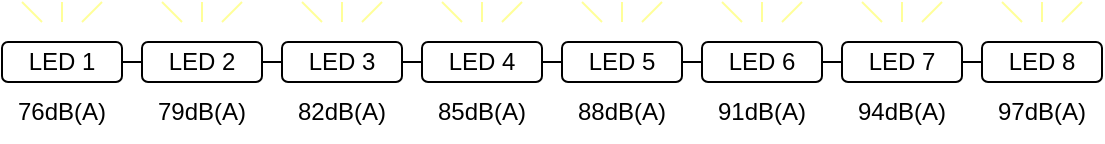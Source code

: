 <mxfile version="18.1.3" type="device"><diagram id="haAGlGH4N4o0AyCgUU4u" name="Seite-1"><mxGraphModel dx="741" dy="464" grid="1" gridSize="10" guides="1" tooltips="1" connect="1" arrows="1" fold="1" page="1" pageScale="1" pageWidth="827" pageHeight="1169" math="0" shadow="0"><root><mxCell id="0"/><mxCell id="1" parent="0"/><mxCell id="eY9v84JVX7Ayxs2Ahl-2-3" value="LED 1" style="rounded=1;whiteSpace=wrap;html=1;" vertex="1" parent="1"><mxGeometry x="160" y="340" width="60" height="20" as="geometry"/></mxCell><mxCell id="eY9v84JVX7Ayxs2Ahl-2-4" value="LED 2" style="rounded=1;whiteSpace=wrap;html=1;" vertex="1" parent="1"><mxGeometry x="230" y="340" width="60" height="20" as="geometry"/></mxCell><mxCell id="eY9v84JVX7Ayxs2Ahl-2-6" value="" style="endArrow=none;html=1;rounded=0;exitX=1;exitY=0.5;exitDx=0;exitDy=0;entryX=0;entryY=0.5;entryDx=0;entryDy=0;" edge="1" parent="1" source="eY9v84JVX7Ayxs2Ahl-2-3" target="eY9v84JVX7Ayxs2Ahl-2-4"><mxGeometry width="50" height="50" relative="1" as="geometry"><mxPoint x="290" y="350" as="sourcePoint"/><mxPoint x="340" y="300" as="targetPoint"/></mxGeometry></mxCell><mxCell id="eY9v84JVX7Ayxs2Ahl-2-7" value="LED 3" style="rounded=1;whiteSpace=wrap;html=1;" vertex="1" parent="1"><mxGeometry x="300" y="340" width="60" height="20" as="geometry"/></mxCell><mxCell id="eY9v84JVX7Ayxs2Ahl-2-8" value="" style="endArrow=none;html=1;rounded=0;entryX=0;entryY=0.5;entryDx=0;entryDy=0;exitX=1;exitY=0.5;exitDx=0;exitDy=0;" edge="1" parent="1" target="eY9v84JVX7Ayxs2Ahl-2-7" source="eY9v84JVX7Ayxs2Ahl-2-4"><mxGeometry width="50" height="50" relative="1" as="geometry"><mxPoint x="290" y="370" as="sourcePoint"/><mxPoint x="410" y="300" as="targetPoint"/><Array as="points"/></mxGeometry></mxCell><mxCell id="eY9v84JVX7Ayxs2Ahl-2-9" value="LED 4" style="rounded=1;whiteSpace=wrap;html=1;" vertex="1" parent="1"><mxGeometry x="370" y="340" width="60" height="20" as="geometry"/></mxCell><mxCell id="eY9v84JVX7Ayxs2Ahl-2-12" value="LED 5" style="rounded=1;whiteSpace=wrap;html=1;" vertex="1" parent="1"><mxGeometry x="440" y="340" width="60" height="20" as="geometry"/></mxCell><mxCell id="eY9v84JVX7Ayxs2Ahl-2-13" value="LED 6" style="rounded=1;whiteSpace=wrap;html=1;" vertex="1" parent="1"><mxGeometry x="510" y="340" width="60" height="20" as="geometry"/></mxCell><mxCell id="eY9v84JVX7Ayxs2Ahl-2-14" value="LED 7" style="rounded=1;whiteSpace=wrap;html=1;" vertex="1" parent="1"><mxGeometry x="580" y="340" width="60" height="20" as="geometry"/></mxCell><mxCell id="eY9v84JVX7Ayxs2Ahl-2-15" value="LED 8" style="rounded=1;whiteSpace=wrap;html=1;" vertex="1" parent="1"><mxGeometry x="650" y="340" width="60" height="20" as="geometry"/></mxCell><mxCell id="eY9v84JVX7Ayxs2Ahl-2-16" value="" style="endArrow=none;html=1;rounded=0;entryX=0;entryY=0.5;entryDx=0;entryDy=0;exitX=1;exitY=0.5;exitDx=0;exitDy=0;" edge="1" parent="1" source="eY9v84JVX7Ayxs2Ahl-2-9" target="eY9v84JVX7Ayxs2Ahl-2-12"><mxGeometry width="50" height="50" relative="1" as="geometry"><mxPoint x="420" y="390" as="sourcePoint"/><mxPoint x="470" y="340" as="targetPoint"/></mxGeometry></mxCell><mxCell id="eY9v84JVX7Ayxs2Ahl-2-17" value="" style="endArrow=none;html=1;rounded=0;exitX=1;exitY=0.5;exitDx=0;exitDy=0;entryX=0;entryY=0.5;entryDx=0;entryDy=0;" edge="1" parent="1" source="eY9v84JVX7Ayxs2Ahl-2-7" target="eY9v84JVX7Ayxs2Ahl-2-9"><mxGeometry width="50" height="50" relative="1" as="geometry"><mxPoint x="420" y="390" as="sourcePoint"/><mxPoint x="470" y="340" as="targetPoint"/></mxGeometry></mxCell><mxCell id="eY9v84JVX7Ayxs2Ahl-2-18" value="" style="endArrow=none;html=1;rounded=0;entryX=0;entryY=0.5;entryDx=0;entryDy=0;exitX=1;exitY=0.5;exitDx=0;exitDy=0;" edge="1" parent="1" source="eY9v84JVX7Ayxs2Ahl-2-12" target="eY9v84JVX7Ayxs2Ahl-2-13"><mxGeometry width="50" height="50" relative="1" as="geometry"><mxPoint x="430" y="410" as="sourcePoint"/><mxPoint x="480" y="360" as="targetPoint"/></mxGeometry></mxCell><mxCell id="eY9v84JVX7Ayxs2Ahl-2-19" value="" style="endArrow=none;html=1;rounded=0;entryX=0;entryY=0.5;entryDx=0;entryDy=0;exitX=1;exitY=0.5;exitDx=0;exitDy=0;" edge="1" parent="1" source="eY9v84JVX7Ayxs2Ahl-2-13" target="eY9v84JVX7Ayxs2Ahl-2-14"><mxGeometry width="50" height="50" relative="1" as="geometry"><mxPoint x="430" y="410" as="sourcePoint"/><mxPoint x="480" y="360" as="targetPoint"/></mxGeometry></mxCell><mxCell id="eY9v84JVX7Ayxs2Ahl-2-20" value="" style="endArrow=none;html=1;rounded=0;entryX=0;entryY=0.5;entryDx=0;entryDy=0;exitX=1;exitY=0.5;exitDx=0;exitDy=0;" edge="1" parent="1" source="eY9v84JVX7Ayxs2Ahl-2-14" target="eY9v84JVX7Ayxs2Ahl-2-15"><mxGeometry width="50" height="50" relative="1" as="geometry"><mxPoint x="430" y="410" as="sourcePoint"/><mxPoint x="480" y="360" as="targetPoint"/></mxGeometry></mxCell><mxCell id="eY9v84JVX7Ayxs2Ahl-2-21" value="" style="endArrow=none;html=1;rounded=0;strokeColor=#FFFF99;" edge="1" parent="1"><mxGeometry width="50" height="50" relative="1" as="geometry"><mxPoint x="400" y="330" as="sourcePoint"/><mxPoint x="400" y="320" as="targetPoint"/></mxGeometry></mxCell><mxCell id="eY9v84JVX7Ayxs2Ahl-2-22" value="" style="endArrow=none;html=1;rounded=0;strokeColor=#FFFF99;" edge="1" parent="1"><mxGeometry width="50" height="50" relative="1" as="geometry"><mxPoint x="410" y="330" as="sourcePoint"/><mxPoint x="420" y="320" as="targetPoint"/></mxGeometry></mxCell><mxCell id="eY9v84JVX7Ayxs2Ahl-2-23" value="" style="endArrow=none;html=1;rounded=0;strokeColor=#FFFF99;" edge="1" parent="1"><mxGeometry width="50" height="50" relative="1" as="geometry"><mxPoint x="390" y="330" as="sourcePoint"/><mxPoint x="380" y="320" as="targetPoint"/></mxGeometry></mxCell><mxCell id="eY9v84JVX7Ayxs2Ahl-2-24" value="" style="endArrow=none;html=1;rounded=0;strokeColor=#FFFF99;" edge="1" parent="1"><mxGeometry width="50" height="50" relative="1" as="geometry"><mxPoint x="470" y="330" as="sourcePoint"/><mxPoint x="470" y="320" as="targetPoint"/></mxGeometry></mxCell><mxCell id="eY9v84JVX7Ayxs2Ahl-2-25" value="" style="endArrow=none;html=1;rounded=0;strokeColor=#FFFF99;" edge="1" parent="1"><mxGeometry width="50" height="50" relative="1" as="geometry"><mxPoint x="480" y="330" as="sourcePoint"/><mxPoint x="490" y="320" as="targetPoint"/></mxGeometry></mxCell><mxCell id="eY9v84JVX7Ayxs2Ahl-2-26" value="" style="endArrow=none;html=1;rounded=0;strokeColor=#FFFF99;" edge="1" parent="1"><mxGeometry width="50" height="50" relative="1" as="geometry"><mxPoint x="460" y="330" as="sourcePoint"/><mxPoint x="450" y="320" as="targetPoint"/></mxGeometry></mxCell><mxCell id="eY9v84JVX7Ayxs2Ahl-2-27" value="" style="endArrow=none;html=1;rounded=0;strokeColor=#FFFF99;" edge="1" parent="1"><mxGeometry width="50" height="50" relative="1" as="geometry"><mxPoint x="540" y="330" as="sourcePoint"/><mxPoint x="540" y="320" as="targetPoint"/></mxGeometry></mxCell><mxCell id="eY9v84JVX7Ayxs2Ahl-2-28" value="" style="endArrow=none;html=1;rounded=0;strokeColor=#FFFF99;" edge="1" parent="1"><mxGeometry width="50" height="50" relative="1" as="geometry"><mxPoint x="550" y="330" as="sourcePoint"/><mxPoint x="560" y="320" as="targetPoint"/></mxGeometry></mxCell><mxCell id="eY9v84JVX7Ayxs2Ahl-2-29" value="" style="endArrow=none;html=1;rounded=0;strokeColor=#FFFF99;" edge="1" parent="1"><mxGeometry width="50" height="50" relative="1" as="geometry"><mxPoint x="530" y="330" as="sourcePoint"/><mxPoint x="520" y="320" as="targetPoint"/></mxGeometry></mxCell><mxCell id="eY9v84JVX7Ayxs2Ahl-2-30" value="" style="endArrow=none;html=1;rounded=0;strokeColor=#FFFF99;" edge="1" parent="1"><mxGeometry width="50" height="50" relative="1" as="geometry"><mxPoint x="610" y="330" as="sourcePoint"/><mxPoint x="610" y="320" as="targetPoint"/></mxGeometry></mxCell><mxCell id="eY9v84JVX7Ayxs2Ahl-2-31" value="" style="endArrow=none;html=1;rounded=0;strokeColor=#FFFF99;" edge="1" parent="1"><mxGeometry width="50" height="50" relative="1" as="geometry"><mxPoint x="620" y="330" as="sourcePoint"/><mxPoint x="630" y="320" as="targetPoint"/></mxGeometry></mxCell><mxCell id="eY9v84JVX7Ayxs2Ahl-2-32" value="" style="endArrow=none;html=1;rounded=0;strokeColor=#FFFF99;" edge="1" parent="1"><mxGeometry width="50" height="50" relative="1" as="geometry"><mxPoint x="600" y="330" as="sourcePoint"/><mxPoint x="590" y="320" as="targetPoint"/></mxGeometry></mxCell><mxCell id="eY9v84JVX7Ayxs2Ahl-2-33" value="" style="endArrow=none;html=1;rounded=0;strokeColor=#FFFF99;" edge="1" parent="1"><mxGeometry width="50" height="50" relative="1" as="geometry"><mxPoint x="680" y="330" as="sourcePoint"/><mxPoint x="680" y="320" as="targetPoint"/></mxGeometry></mxCell><mxCell id="eY9v84JVX7Ayxs2Ahl-2-34" value="" style="endArrow=none;html=1;rounded=0;strokeColor=#FFFF99;" edge="1" parent="1"><mxGeometry width="50" height="50" relative="1" as="geometry"><mxPoint x="690" y="330" as="sourcePoint"/><mxPoint x="700" y="320" as="targetPoint"/></mxGeometry></mxCell><mxCell id="eY9v84JVX7Ayxs2Ahl-2-35" value="" style="endArrow=none;html=1;rounded=0;strokeColor=#FFFF99;" edge="1" parent="1"><mxGeometry width="50" height="50" relative="1" as="geometry"><mxPoint x="670" y="330" as="sourcePoint"/><mxPoint x="660" y="320" as="targetPoint"/></mxGeometry></mxCell><mxCell id="eY9v84JVX7Ayxs2Ahl-2-36" value="" style="endArrow=none;html=1;rounded=0;strokeColor=#FFFF99;" edge="1" parent="1"><mxGeometry width="50" height="50" relative="1" as="geometry"><mxPoint x="190" y="330" as="sourcePoint"/><mxPoint x="190" y="320" as="targetPoint"/></mxGeometry></mxCell><mxCell id="eY9v84JVX7Ayxs2Ahl-2-37" value="" style="endArrow=none;html=1;rounded=0;strokeColor=#FFFF99;" edge="1" parent="1"><mxGeometry width="50" height="50" relative="1" as="geometry"><mxPoint x="200" y="330" as="sourcePoint"/><mxPoint x="210" y="320" as="targetPoint"/></mxGeometry></mxCell><mxCell id="eY9v84JVX7Ayxs2Ahl-2-38" value="" style="endArrow=none;html=1;rounded=0;strokeColor=#FFFF99;" edge="1" parent="1"><mxGeometry width="50" height="50" relative="1" as="geometry"><mxPoint x="180" y="330" as="sourcePoint"/><mxPoint x="170" y="320" as="targetPoint"/></mxGeometry></mxCell><mxCell id="eY9v84JVX7Ayxs2Ahl-2-39" value="" style="endArrow=none;html=1;rounded=0;strokeColor=#FFFF99;" edge="1" parent="1"><mxGeometry width="50" height="50" relative="1" as="geometry"><mxPoint x="260" y="330" as="sourcePoint"/><mxPoint x="260" y="320" as="targetPoint"/></mxGeometry></mxCell><mxCell id="eY9v84JVX7Ayxs2Ahl-2-40" value="" style="endArrow=none;html=1;rounded=0;strokeColor=#FFFF99;" edge="1" parent="1"><mxGeometry width="50" height="50" relative="1" as="geometry"><mxPoint x="270" y="330" as="sourcePoint"/><mxPoint x="280" y="320" as="targetPoint"/></mxGeometry></mxCell><mxCell id="eY9v84JVX7Ayxs2Ahl-2-41" value="" style="endArrow=none;html=1;rounded=0;strokeColor=#FFFF99;" edge="1" parent="1"><mxGeometry width="50" height="50" relative="1" as="geometry"><mxPoint x="250" y="330" as="sourcePoint"/><mxPoint x="240" y="320" as="targetPoint"/></mxGeometry></mxCell><mxCell id="eY9v84JVX7Ayxs2Ahl-2-42" value="" style="endArrow=none;html=1;rounded=0;strokeColor=#FFFF99;" edge="1" parent="1"><mxGeometry width="50" height="50" relative="1" as="geometry"><mxPoint x="330" y="330" as="sourcePoint"/><mxPoint x="330" y="320" as="targetPoint"/></mxGeometry></mxCell><mxCell id="eY9v84JVX7Ayxs2Ahl-2-43" value="" style="endArrow=none;html=1;rounded=0;strokeColor=#FFFF99;" edge="1" parent="1"><mxGeometry width="50" height="50" relative="1" as="geometry"><mxPoint x="340" y="330" as="sourcePoint"/><mxPoint x="350" y="320" as="targetPoint"/></mxGeometry></mxCell><mxCell id="eY9v84JVX7Ayxs2Ahl-2-44" value="" style="endArrow=none;html=1;rounded=0;strokeColor=#FFFF99;" edge="1" parent="1"><mxGeometry width="50" height="50" relative="1" as="geometry"><mxPoint x="320" y="330" as="sourcePoint"/><mxPoint x="310" y="320" as="targetPoint"/></mxGeometry></mxCell><mxCell id="eY9v84JVX7Ayxs2Ahl-2-45" value="85dB(A)&lt;span style=&quot;color: rgba(0, 0, 0, 0); font-family: monospace; font-size: 0px; text-align: start;&quot;&gt;%3CmxGraphModel%3E%3Croot%3E%3CmxCell%20id%3D%220%22%2F%3E%3CmxCell%20id%3D%221%22%20parent%3D%220%22%2F%3E%3CmxCell%20id%3D%222%22%20value%3D%22%22%20style%3D%22endArrow%3Dnone%3Bhtml%3D1%3Brounded%3D0%3BstrokeColor%3D%23FFFF99%3B%22%20edge%3D%221%22%20parent%3D%221%22%3E%3CmxGeometry%20width%3D%2250%22%20height%3D%2250%22%20relative%3D%221%22%20as%3D%22geometry%22%3E%3CmxPoint%20x%3D%22190%22%20y%3D%22330%22%20as%3D%22sourcePoint%22%2F%3E%3CmxPoint%20x%3D%22190%22%20y%3D%22320%22%20as%3D%22targetPoint%22%2F%3E%3C%2FmxGeometry%3E%3C%2FmxCell%3E%3CmxCell%20id%3D%223%22%20value%3D%22%22%20style%3D%22endArrow%3Dnone%3Bhtml%3D1%3Brounded%3D0%3BstrokeColor%3D%23FFFF99%3B%22%20edge%3D%221%22%20parent%3D%221%22%3E%3CmxGeometry%20width%3D%2250%22%20height%3D%2250%22%20relative%3D%221%22%20as%3D%22geometry%22%3E%3CmxPoint%20x%3D%22200%22%20y%3D%22330%22%20as%3D%22sourcePoint%22%2F%3E%3CmxPoint%20x%3D%22210%22%20y%3D%22320%22%20as%3D%22targetPoint%22%2F%3E%3C%2FmxGeometry%3E%3C%2FmxCell%3E%3CmxCell%20id%3D%224%22%20value%3D%22%22%20style%3D%22endArrow%3Dnone%3Bhtml%3D1%3Brounded%3D0%3BstrokeColor%3D%23FFFF99%3B%22%20edge%3D%221%22%20parent%3D%221%22%3E%3CmxGeometry%20width%3D%2250%22%20height%3D%2250%22%20relative%3D%221%22%20as%3D%22geometry%22%3E%3CmxPoint%20x%3D%22180%22%20y%3D%22330%22%20as%3D%22sourcePoint%22%2F%3E%3CmxPoint%20x%3D%22170%22%20y%3D%22320%22%20as%3D%22targetPoint%22%2F%3E%3C%2FmxGeometry%3E%3C%2FmxCell%3E%3C%2Froot%3E%3C%2FmxGraphModel%3E&lt;/span&gt;" style="text;html=1;strokeColor=none;fillColor=none;align=center;verticalAlign=middle;whiteSpace=wrap;rounded=0;" vertex="1" parent="1"><mxGeometry x="370" y="360" width="60" height="30" as="geometry"/></mxCell><mxCell id="eY9v84JVX7Ayxs2Ahl-2-46" value="88dB(A)&lt;span style=&quot;color: rgba(0, 0, 0, 0); font-family: monospace; font-size: 0px; text-align: start;&quot;&gt;%3CmxGraphModel%3E%3Croot%3E%3CmxCell%20id%3D%220%22%2F%3E%3CmxCell%20id%3D%221%22%20parent%3D%220%22%2F%3E%3CmxCell%20id%3D%222%22%20value%3D%22%22%20style%3D%22endArrow%3Dnone%3Bhtml%3D1%3Brounded%3D0%3BstrokeColor%3D%23FFFF99%3B%22%20edge%3D%221%22%20parent%3D%221%22%3E%3CmxGeometry%20width%3D%2250%22%20height%3D%2250%22%20relative%3D%221%22%20as%3D%22geometry%22%3E%3CmxPoint%20x%3D%22190%22%20y%3D%22330%22%20as%3D%22sourcePoint%22%2F%3E%3CmxPoint%20x%3D%22190%22%20y%3D%22320%22%20as%3D%22targetPoint%22%2F%3E%3C%2FmxGeometry%3E%3C%2FmxCell%3E%3CmxCell%20id%3D%223%22%20value%3D%22%22%20style%3D%22endArrow%3Dnone%3Bhtml%3D1%3Brounded%3D0%3BstrokeColor%3D%23FFFF99%3B%22%20edge%3D%221%22%20parent%3D%221%22%3E%3CmxGeometry%20width%3D%2250%22%20height%3D%2250%22%20relative%3D%221%22%20as%3D%22geometry%22%3E%3CmxPoint%20x%3D%22200%22%20y%3D%22330%22%20as%3D%22sourcePoint%22%2F%3E%3CmxPoint%20x%3D%22210%22%20y%3D%22320%22%20as%3D%22targetPoint%22%2F%3E%3C%2FmxGeometry%3E%3C%2FmxCell%3E%3CmxCell%20id%3D%224%22%20value%3D%22%22%20style%3D%22endArrow%3Dnone%3Bhtml%3D1%3Brounded%3D0%3BstrokeColor%3D%23FFFF99%3B%22%20edge%3D%221%22%20parent%3D%221%22%3E%3CmxGeometry%20width%3D%2250%22%20height%3D%2250%22%20relative%3D%221%22%20as%3D%22geometry%22%3E%3CmxPoint%20x%3D%22180%22%20y%3D%22330%22%20as%3D%22sourcePoint%22%2F%3E%3CmxPoint%20x%3D%22170%22%20y%3D%22320%22%20as%3D%22targetPoint%22%2F%3E%3C%2FmxGeometry%3E%3C%2FmxCell%3E%3C%2Froot%3E%3C%2FmxGraphModel%3E&lt;/span&gt;" style="text;html=1;strokeColor=none;fillColor=none;align=center;verticalAlign=middle;whiteSpace=wrap;rounded=0;" vertex="1" parent="1"><mxGeometry x="440" y="360" width="60" height="30" as="geometry"/></mxCell><mxCell id="eY9v84JVX7Ayxs2Ahl-2-47" value="91dB(A)&lt;span style=&quot;color: rgba(0, 0, 0, 0); font-family: monospace; font-size: 0px; text-align: start;&quot;&gt;%3CmxGraphModel%3E%3Croot%3E%3CmxCell%20id%3D%220%22%2F%3E%3CmxCell%20id%3D%221%22%20parent%3D%220%22%2F%3E%3CmxCell%20id%3D%222%22%20value%3D%22%22%20style%3D%22endArrow%3Dnone%3Bhtml%3D1%3Brounded%3D0%3BstrokeColor%3D%23FFFF99%3B%22%20edge%3D%221%22%20parent%3D%221%22%3E%3CmxGeometry%20width%3D%2250%22%20height%3D%2250%22%20relative%3D%221%22%20as%3D%22geometry%22%3E%3CmxPoint%20x%3D%22190%22%20y%3D%22330%22%20as%3D%22sourcePoint%22%2F%3E%3CmxPoint%20x%3D%22190%22%20y%3D%22320%22%20as%3D%22targetPoint%22%2F%3E%3C%2FmxGeometry%3E%3C%2FmxCell%3E%3CmxCell%20id%3D%223%22%20value%3D%22%22%20style%3D%22endArrow%3Dnone%3Bhtml%3D1%3Brounded%3D0%3BstrokeColor%3D%23FFFF99%3B%22%20edge%3D%221%22%20parent%3D%221%22%3E%3CmxGeometry%20width%3D%2250%22%20height%3D%2250%22%20relative%3D%221%22%20as%3D%22geometry%22%3E%3CmxPoint%20x%3D%22200%22%20y%3D%22330%22%20as%3D%22sourcePoint%22%2F%3E%3CmxPoint%20x%3D%22210%22%20y%3D%22320%22%20as%3D%22targetPoint%22%2F%3E%3C%2FmxGeometry%3E%3C%2FmxCell%3E%3CmxCell%20id%3D%224%22%20value%3D%22%22%20style%3D%22endArrow%3Dnone%3Bhtml%3D1%3Brounded%3D0%3BstrokeColor%3D%23FFFF99%3B%22%20edge%3D%221%22%20parent%3D%221%22%3E%3CmxGeometry%20width%3D%2250%22%20height%3D%2250%22%20relative%3D%221%22%20as%3D%22geometry%22%3E%3CmxPoint%20x%3D%22180%22%20y%3D%22330%22%20as%3D%22sourcePoint%22%2F%3E%3CmxPoint%20x%3D%22170%22%20y%3D%22320%22%20as%3D%22targetPoint%22%2F%3E%3C%2FmxGeometry%3E%3C%2FmxCell%3E%3C%2Froot%3E%3C%2FmxGraphModel%3E&lt;/span&gt;" style="text;html=1;strokeColor=none;fillColor=none;align=center;verticalAlign=middle;whiteSpace=wrap;rounded=0;" vertex="1" parent="1"><mxGeometry x="510" y="360" width="60" height="30" as="geometry"/></mxCell><mxCell id="eY9v84JVX7Ayxs2Ahl-2-48" value="94dB(A)&lt;span style=&quot;color: rgba(0, 0, 0, 0); font-family: monospace; font-size: 0px; text-align: start;&quot;&gt;%3CmxGraphModel%3E%3Croot%3E%3CmxCell%20id%3D%220%22%2F%3E%3CmxCell%20id%3D%221%22%20parent%3D%220%22%2F%3E%3CmxCell%20id%3D%222%22%20value%3D%22%22%20style%3D%22endArrow%3Dnone%3Bhtml%3D1%3Brounded%3D0%3BstrokeColor%3D%23FFFF99%3B%22%20edge%3D%221%22%20parent%3D%221%22%3E%3CmxGeometry%20width%3D%2250%22%20height%3D%2250%22%20relative%3D%221%22%20as%3D%22geometry%22%3E%3CmxPoint%20x%3D%22190%22%20y%3D%22330%22%20as%3D%22sourcePoint%22%2F%3E%3CmxPoint%20x%3D%22190%22%20y%3D%22320%22%20as%3D%22targetPoint%22%2F%3E%3C%2FmxGeometry%3E%3C%2FmxCell%3E%3CmxCell%20id%3D%223%22%20value%3D%22%22%20style%3D%22endArrow%3Dnone%3Bhtml%3D1%3Brounded%3D0%3BstrokeColor%3D%23FFFF99%3B%22%20edge%3D%221%22%20parent%3D%221%22%3E%3CmxGeometry%20width%3D%2250%22%20height%3D%2250%22%20relative%3D%221%22%20as%3D%22geometry%22%3E%3CmxPoint%20x%3D%22200%22%20y%3D%22330%22%20as%3D%22sourcePoint%22%2F%3E%3CmxPoint%20x%3D%22210%22%20y%3D%22320%22%20as%3D%22targetPoint%22%2F%3E%3C%2FmxGeometry%3E%3C%2FmxCell%3E%3CmxCell%20id%3D%224%22%20value%3D%22%22%20style%3D%22endArrow%3Dnone%3Bhtml%3D1%3Brounded%3D0%3BstrokeColor%3D%23FFFF99%3B%22%20edge%3D%221%22%20parent%3D%221%22%3E%3CmxGeometry%20width%3D%2250%22%20height%3D%2250%22%20relative%3D%221%22%20as%3D%22geometry%22%3E%3CmxPoint%20x%3D%22180%22%20y%3D%22330%22%20as%3D%22sourcePoint%22%2F%3E%3CmxPoint%20x%3D%22170%22%20y%3D%22320%22%20as%3D%22targetPoint%22%2F%3E%3C%2FmxGeometry%3E%3C%2FmxCell%3E%3C%2Froot%3E%3C%2FmxGraphModel%3E&lt;/span&gt;" style="text;html=1;strokeColor=none;fillColor=none;align=center;verticalAlign=middle;whiteSpace=wrap;rounded=0;" vertex="1" parent="1"><mxGeometry x="580" y="360" width="60" height="30" as="geometry"/></mxCell><mxCell id="eY9v84JVX7Ayxs2Ahl-2-49" value="97dB(A)&lt;span style=&quot;color: rgba(0, 0, 0, 0); font-family: monospace; font-size: 0px; text-align: start;&quot;&gt;%3CmxGraphModel%3E%3Croot%3E%3CmxCell%20id%3D%220%22%2F%3E%3CmxCell%20id%3D%221%22%20parent%3D%220%22%2F%3E%3CmxCell%20id%3D%222%22%20value%3D%22%22%20style%3D%22endArrow%3Dnone%3Bhtml%3D1%3Brounded%3D0%3BstrokeColor%3D%23FFFF99%3B%22%20edge%3D%221%22%20parent%3D%221%22%3E%3CmxGeometry%20width%3D%2250%22%20height%3D%2250%22%20relative%3D%221%22%20as%3D%22geometry%22%3E%3CmxPoint%20x%3D%22190%22%20y%3D%22330%22%20as%3D%22sourcePoint%22%2F%3E%3CmxPoint%20x%3D%22190%22%20y%3D%22320%22%20as%3D%22targetPoint%22%2F%3E%3C%2FmxGeometry%3E%3C%2FmxCell%3E%3CmxCell%20id%3D%223%22%20value%3D%22%22%20style%3D%22endArrow%3Dnone%3Bhtml%3D1%3Brounded%3D0%3BstrokeColor%3D%23FFFF99%3B%22%20edge%3D%221%22%20parent%3D%221%22%3E%3CmxGeometry%20width%3D%2250%22%20height%3D%2250%22%20relative%3D%221%22%20as%3D%22geometry%22%3E%3CmxPoint%20x%3D%22200%22%20y%3D%22330%22%20as%3D%22sourcePoint%22%2F%3E%3CmxPoint%20x%3D%22210%22%20y%3D%22320%22%20as%3D%22targetPoint%22%2F%3E%3C%2FmxGeometry%3E%3C%2FmxCell%3E%3CmxCell%20id%3D%224%22%20value%3D%22%22%20style%3D%22endArrow%3Dnone%3Bhtml%3D1%3Brounded%3D0%3BstrokeColor%3D%23FFFF99%3B%22%20edge%3D%221%22%20parent%3D%221%22%3E%3CmxGeometry%20width%3D%2250%22%20height%3D%2250%22%20relative%3D%221%22%20as%3D%22geometry%22%3E%3CmxPoint%20x%3D%22180%22%20y%3D%22330%22%20as%3D%22sourcePoint%22%2F%3E%3CmxPoint%20x%3D%22170%22%20y%3D%22320%22%20as%3D%22targetPoint%22%2F%3E%3C%2FmxGeometry%3E%3C%2FmxCell%3E%3C%2Froot%3E%3C%2FmxGraphModel%3E&lt;/span&gt;" style="text;html=1;strokeColor=none;fillColor=none;align=center;verticalAlign=middle;whiteSpace=wrap;rounded=0;" vertex="1" parent="1"><mxGeometry x="650" y="360" width="60" height="30" as="geometry"/></mxCell><mxCell id="eY9v84JVX7Ayxs2Ahl-2-50" value="76dB(A)&lt;span style=&quot;color: rgba(0, 0, 0, 0); font-family: monospace; font-size: 0px; text-align: start;&quot;&gt;%3CmxGraphModel%3E%3Croot%3E%3CmxCell%20id%3D%220%22%2F%3E%3CmxCell%20id%3D%221%22%20parent%3D%220%22%2F%3E%3CmxCell%20id%3D%222%22%20value%3D%22%22%20style%3D%22endArrow%3Dnone%3Bhtml%3D1%3Brounded%3D0%3BstrokeColor%3D%23FFFF99%3B%22%20edge%3D%221%22%20parent%3D%221%22%3E%3CmxGeometry%20width%3D%2250%22%20height%3D%2250%22%20relative%3D%221%22%20as%3D%22geometry%22%3E%3CmxPoint%20x%3D%22190%22%20y%3D%22330%22%20as%3D%22sourcePoint%22%2F%3E%3CmxPoint%20x%3D%22190%22%20y%3D%22320%22%20as%3D%22targetPoint%22%2F%3E%3C%2FmxGeometry%3E%3C%2FmxCell%3E%3CmxCell%20id%3D%223%22%20value%3D%22%22%20style%3D%22endArrow%3Dnone%3Bhtml%3D1%3Brounded%3D0%3BstrokeColor%3D%23FFFF99%3B%22%20edge%3D%221%22%20parent%3D%221%22%3E%3CmxGeometry%20width%3D%2250%22%20height%3D%2250%22%20relative%3D%221%22%20as%3D%22geometry%22%3E%3CmxPoint%20x%3D%22200%22%20y%3D%22330%22%20as%3D%22sourcePoint%22%2F%3E%3CmxPoint%20x%3D%22210%22%20y%3D%22320%22%20as%3D%22targetPoint%22%2F%3E%3C%2FmxGeometry%3E%3C%2FmxCell%3E%3CmxCell%20id%3D%224%22%20value%3D%22%22%20style%3D%22endArrow%3Dnone%3Bhtml%3D1%3Brounded%3D0%3BstrokeColor%3D%23FFFF99%3B%22%20edge%3D%221%22%20parent%3D%221%22%3E%3CmxGeometry%20width%3D%2250%22%20height%3D%2250%22%20relative%3D%221%22%20as%3D%22geometry%22%3E%3CmxPoint%20x%3D%22180%22%20y%3D%22330%22%20as%3D%22sourcePoint%22%2F%3E%3CmxPoint%20x%3D%22170%22%20y%3D%22320%22%20as%3D%22targetPoint%22%2F%3E%3C%2FmxGeometry%3E%3C%2FmxCell%3E%3C%2Froot%3E%3C%2FmxGraphModel%3E&lt;/span&gt;" style="text;html=1;strokeColor=none;fillColor=none;align=center;verticalAlign=middle;whiteSpace=wrap;rounded=0;" vertex="1" parent="1"><mxGeometry x="160" y="360" width="60" height="30" as="geometry"/></mxCell><mxCell id="eY9v84JVX7Ayxs2Ahl-2-51" value="79dB(A)&lt;span style=&quot;color: rgba(0, 0, 0, 0); font-family: monospace; font-size: 0px; text-align: start;&quot;&gt;%3CmxGraphModel%3E%3Croot%3E%3CmxCell%20id%3D%220%22%2F%3E%3CmxCell%20id%3D%221%22%20parent%3D%220%22%2F%3E%3CmxCell%20id%3D%222%22%20value%3D%22%22%20style%3D%22endArrow%3Dnone%3Bhtml%3D1%3Brounded%3D0%3BstrokeColor%3D%23FFFF99%3B%22%20edge%3D%221%22%20parent%3D%221%22%3E%3CmxGeometry%20width%3D%2250%22%20height%3D%2250%22%20relative%3D%221%22%20as%3D%22geometry%22%3E%3CmxPoint%20x%3D%22190%22%20y%3D%22330%22%20as%3D%22sourcePoint%22%2F%3E%3CmxPoint%20x%3D%22190%22%20y%3D%22320%22%20as%3D%22targetPoint%22%2F%3E%3C%2FmxGeometry%3E%3C%2FmxCell%3E%3CmxCell%20id%3D%223%22%20value%3D%22%22%20style%3D%22endArrow%3Dnone%3Bhtml%3D1%3Brounded%3D0%3BstrokeColor%3D%23FFFF99%3B%22%20edge%3D%221%22%20parent%3D%221%22%3E%3CmxGeometry%20width%3D%2250%22%20height%3D%2250%22%20relative%3D%221%22%20as%3D%22geometry%22%3E%3CmxPoint%20x%3D%22200%22%20y%3D%22330%22%20as%3D%22sourcePoint%22%2F%3E%3CmxPoint%20x%3D%22210%22%20y%3D%22320%22%20as%3D%22targetPoint%22%2F%3E%3C%2FmxGeometry%3E%3C%2FmxCell%3E%3CmxCell%20id%3D%224%22%20value%3D%22%22%20style%3D%22endArrow%3Dnone%3Bhtml%3D1%3Brounded%3D0%3BstrokeColor%3D%23FFFF99%3B%22%20edge%3D%221%22%20parent%3D%221%22%3E%3CmxGeometry%20width%3D%2250%22%20height%3D%2250%22%20relative%3D%221%22%20as%3D%22geometry%22%3E%3CmxPoint%20x%3D%22180%22%20y%3D%22330%22%20as%3D%22sourcePoint%22%2F%3E%3CmxPoint%20x%3D%22170%22%20y%3D%22320%22%20as%3D%22targetPoint%22%2F%3E%3C%2FmxGeometry%3E%3C%2FmxCell%3E%3C%2Froot%3E%3C%2FmxGraphModel%3E&lt;/span&gt;" style="text;html=1;strokeColor=none;fillColor=none;align=center;verticalAlign=middle;whiteSpace=wrap;rounded=0;" vertex="1" parent="1"><mxGeometry x="230" y="360" width="60" height="30" as="geometry"/></mxCell><mxCell id="eY9v84JVX7Ayxs2Ahl-2-52" value="82dB(A)&lt;span style=&quot;color: rgba(0, 0, 0, 0); font-family: monospace; font-size: 0px; text-align: start;&quot;&gt;%3CmxGraphModel%3E%3Croot%3E%3CmxCell%20id%3D%220%22%2F%3E%3CmxCell%20id%3D%221%22%20parent%3D%220%22%2F%3E%3CmxCell%20id%3D%222%22%20value%3D%22%22%20style%3D%22endArrow%3Dnone%3Bhtml%3D1%3Brounded%3D0%3BstrokeColor%3D%23FFFF99%3B%22%20edge%3D%221%22%20parent%3D%221%22%3E%3CmxGeometry%20width%3D%2250%22%20height%3D%2250%22%20relative%3D%221%22%20as%3D%22geometry%22%3E%3CmxPoint%20x%3D%22190%22%20y%3D%22330%22%20as%3D%22sourcePoint%22%2F%3E%3CmxPoint%20x%3D%22190%22%20y%3D%22320%22%20as%3D%22targetPoint%22%2F%3E%3C%2FmxGeometry%3E%3C%2FmxCell%3E%3CmxCell%20id%3D%223%22%20value%3D%22%22%20style%3D%22endArrow%3Dnone%3Bhtml%3D1%3Brounded%3D0%3BstrokeColor%3D%23FFFF99%3B%22%20edge%3D%221%22%20parent%3D%221%22%3E%3CmxGeometry%20width%3D%2250%22%20height%3D%2250%22%20relative%3D%221%22%20as%3D%22geometry%22%3E%3CmxPoint%20x%3D%22200%22%20y%3D%22330%22%20as%3D%22sourcePoint%22%2F%3E%3CmxPoint%20x%3D%22210%22%20y%3D%22320%22%20as%3D%22targetPoint%22%2F%3E%3C%2FmxGeometry%3E%3C%2FmxCell%3E%3CmxCell%20id%3D%224%22%20value%3D%22%22%20style%3D%22endArrow%3Dnone%3Bhtml%3D1%3Brounded%3D0%3BstrokeColor%3D%23FFFF99%3B%22%20edge%3D%221%22%20parent%3D%221%22%3E%3CmxGeometry%20width%3D%2250%22%20height%3D%2250%22%20relative%3D%221%22%20as%3D%22geometry%22%3E%3CmxPoint%20x%3D%22180%22%20y%3D%22330%22%20as%3D%22sourcePoint%22%2F%3E%3CmxPoint%20x%3D%22170%22%20y%3D%22320%22%20as%3D%22targetPoint%22%2F%3E%3C%2FmxGeometry%3E%3C%2FmxCell%3E%3C%2Froot%3E%3C%2FmxGraphModel%3E&lt;/span&gt;" style="text;html=1;strokeColor=none;fillColor=none;align=center;verticalAlign=middle;whiteSpace=wrap;rounded=0;" vertex="1" parent="1"><mxGeometry x="300" y="360" width="60" height="30" as="geometry"/></mxCell></root></mxGraphModel></diagram></mxfile>